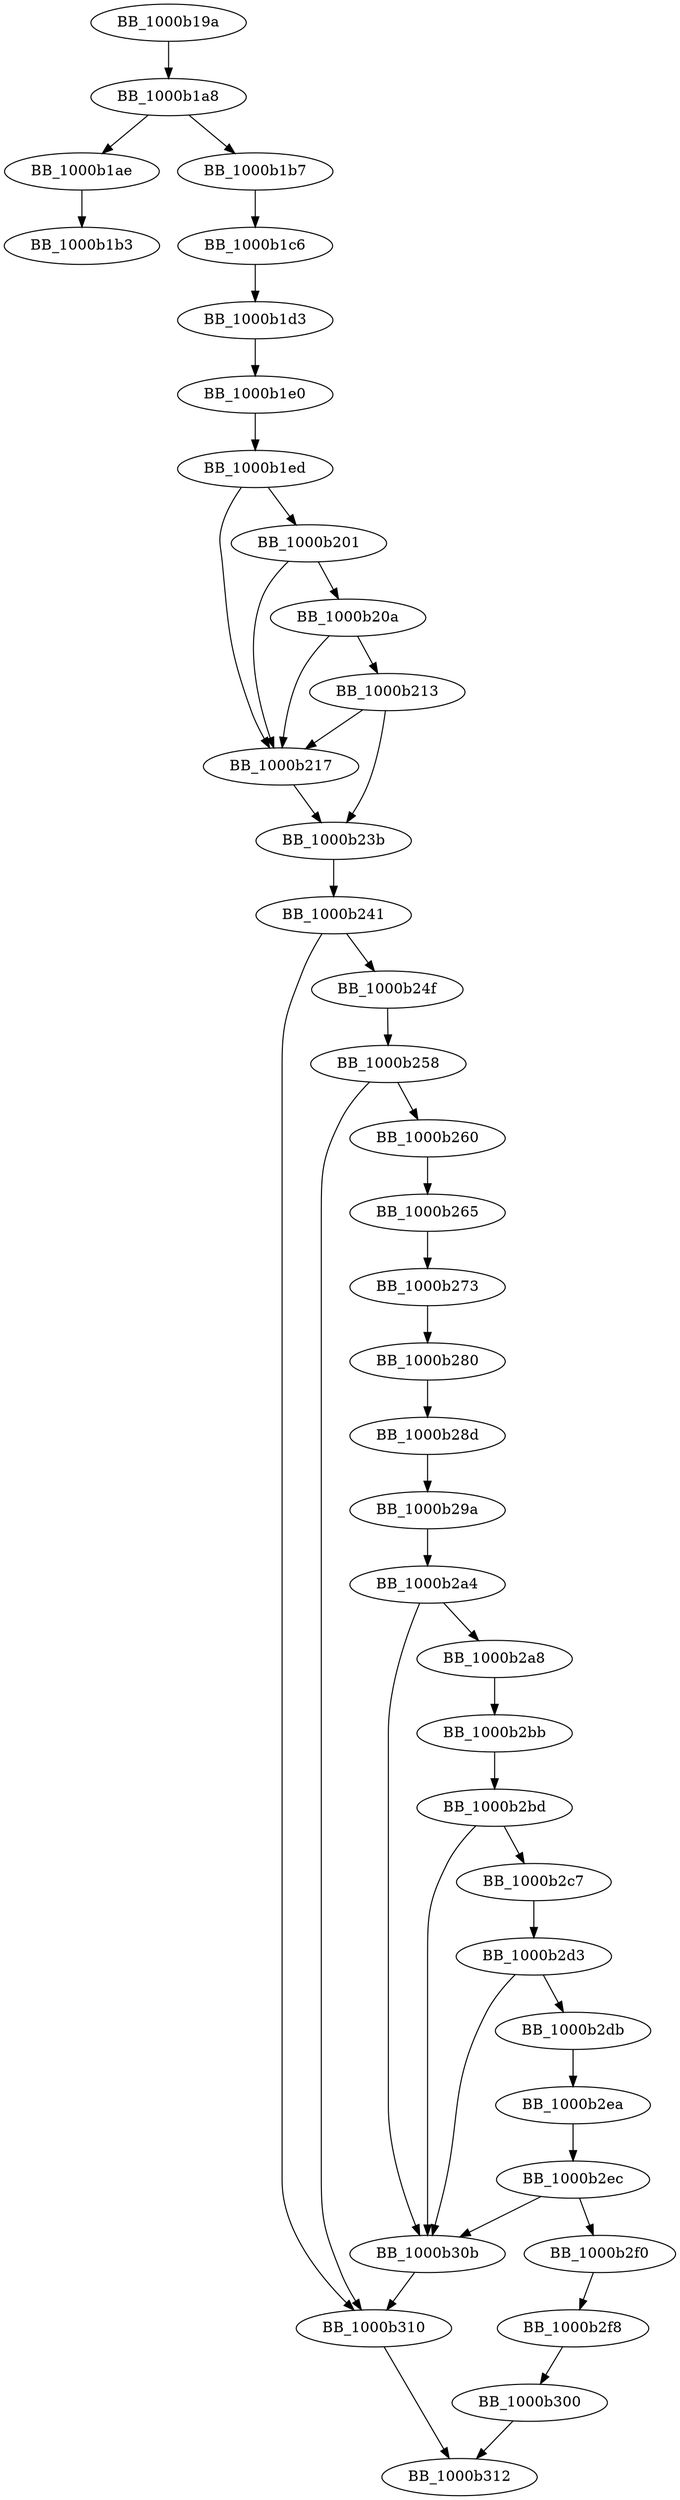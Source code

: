 DiGraph __mtinit{
BB_1000b19a->BB_1000b1a8
BB_1000b1a8->BB_1000b1ae
BB_1000b1a8->BB_1000b1b7
BB_1000b1ae->BB_1000b1b3
BB_1000b1b7->BB_1000b1c6
BB_1000b1c6->BB_1000b1d3
BB_1000b1d3->BB_1000b1e0
BB_1000b1e0->BB_1000b1ed
BB_1000b1ed->BB_1000b201
BB_1000b1ed->BB_1000b217
BB_1000b201->BB_1000b20a
BB_1000b201->BB_1000b217
BB_1000b20a->BB_1000b213
BB_1000b20a->BB_1000b217
BB_1000b213->BB_1000b217
BB_1000b213->BB_1000b23b
BB_1000b217->BB_1000b23b
BB_1000b23b->BB_1000b241
BB_1000b241->BB_1000b24f
BB_1000b241->BB_1000b310
BB_1000b24f->BB_1000b258
BB_1000b258->BB_1000b260
BB_1000b258->BB_1000b310
BB_1000b260->BB_1000b265
BB_1000b265->BB_1000b273
BB_1000b273->BB_1000b280
BB_1000b280->BB_1000b28d
BB_1000b28d->BB_1000b29a
BB_1000b29a->BB_1000b2a4
BB_1000b2a4->BB_1000b2a8
BB_1000b2a4->BB_1000b30b
BB_1000b2a8->BB_1000b2bb
BB_1000b2bb->BB_1000b2bd
BB_1000b2bd->BB_1000b2c7
BB_1000b2bd->BB_1000b30b
BB_1000b2c7->BB_1000b2d3
BB_1000b2d3->BB_1000b2db
BB_1000b2d3->BB_1000b30b
BB_1000b2db->BB_1000b2ea
BB_1000b2ea->BB_1000b2ec
BB_1000b2ec->BB_1000b2f0
BB_1000b2ec->BB_1000b30b
BB_1000b2f0->BB_1000b2f8
BB_1000b2f8->BB_1000b300
BB_1000b300->BB_1000b312
BB_1000b30b->BB_1000b310
BB_1000b310->BB_1000b312
}
